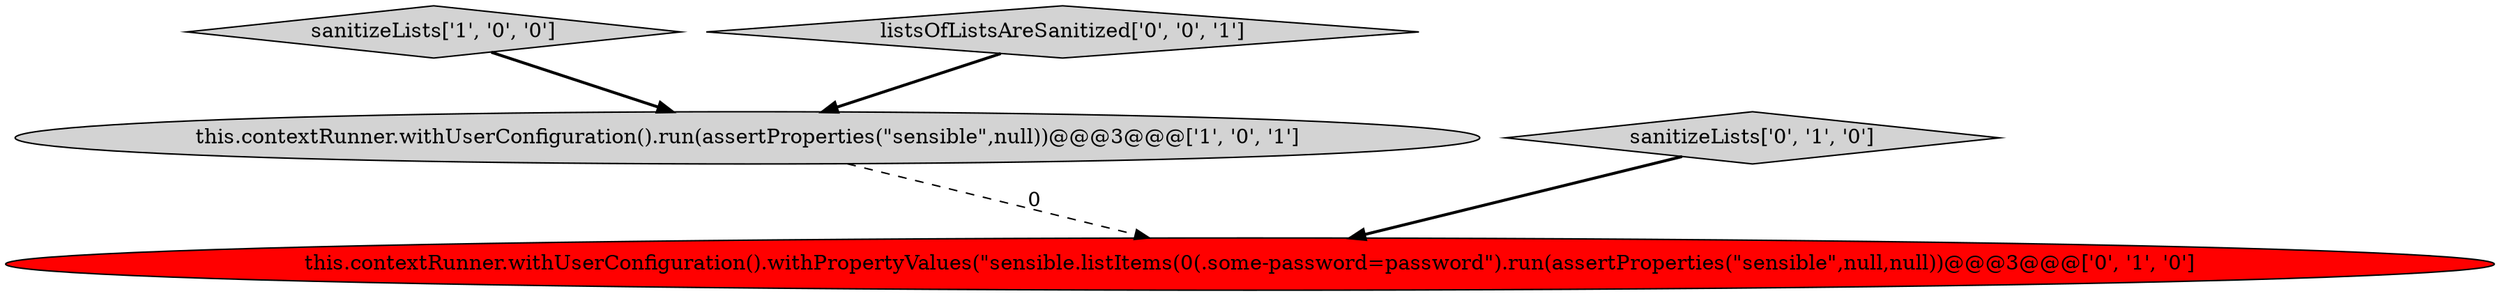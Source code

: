 digraph {
0 [style = filled, label = "sanitizeLists['1', '0', '0']", fillcolor = lightgray, shape = diamond image = "AAA0AAABBB1BBB"];
2 [style = filled, label = "sanitizeLists['0', '1', '0']", fillcolor = lightgray, shape = diamond image = "AAA0AAABBB2BBB"];
1 [style = filled, label = "this.contextRunner.withUserConfiguration().run(assertProperties(\"sensible\",null))@@@3@@@['1', '0', '1']", fillcolor = lightgray, shape = ellipse image = "AAA0AAABBB1BBB"];
4 [style = filled, label = "listsOfListsAreSanitized['0', '0', '1']", fillcolor = lightgray, shape = diamond image = "AAA0AAABBB3BBB"];
3 [style = filled, label = "this.contextRunner.withUserConfiguration().withPropertyValues(\"sensible.listItems(0(.some-password=password\").run(assertProperties(\"sensible\",null,null))@@@3@@@['0', '1', '0']", fillcolor = red, shape = ellipse image = "AAA1AAABBB2BBB"];
2->3 [style = bold, label=""];
1->3 [style = dashed, label="0"];
0->1 [style = bold, label=""];
4->1 [style = bold, label=""];
}
